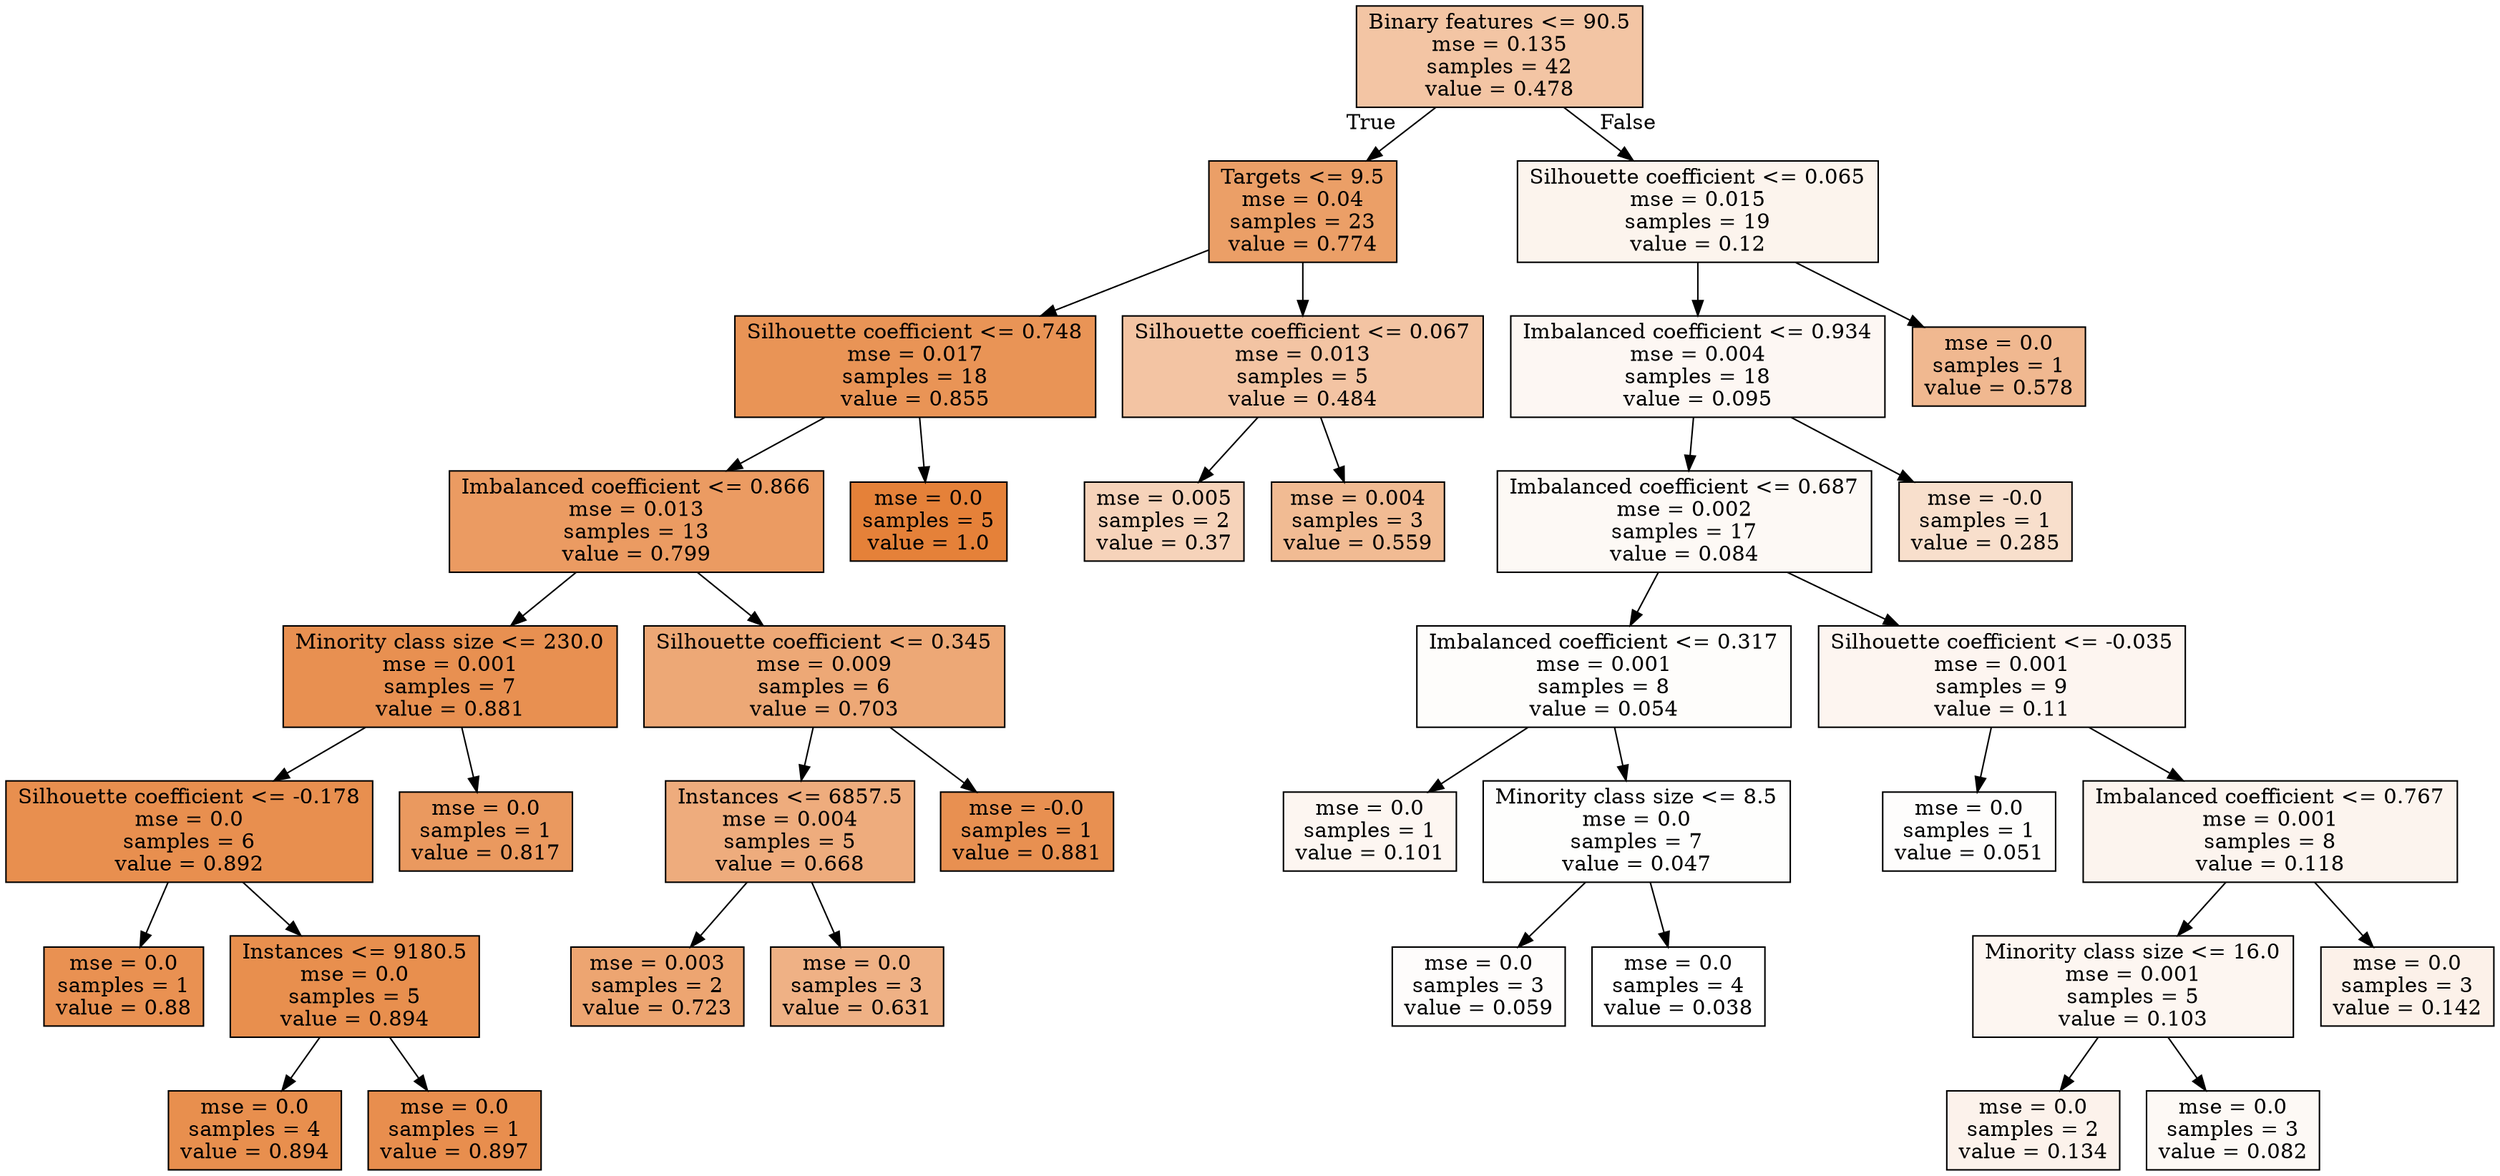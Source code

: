 digraph Tree {
node [shape=box, style="filled", color="black"] ;
0 [label="Binary features <= 90.5\nmse = 0.135\nsamples = 42\nvalue = 0.478", fillcolor="#e5813975"] ;
1 [label="Targets <= 9.5\nmse = 0.04\nsamples = 23\nvalue = 0.774", fillcolor="#e58139c3"] ;
0 -> 1 [labeldistance=2.5, labelangle=45, headlabel="True"] ;
2 [label="Silhouette coefficient <= 0.748\nmse = 0.017\nsamples = 18\nvalue = 0.855", fillcolor="#e58139d9"] ;
1 -> 2 ;
3 [label="Imbalanced coefficient <= 0.866\nmse = 0.013\nsamples = 13\nvalue = 0.799", fillcolor="#e58139ca"] ;
2 -> 3 ;
4 [label="Minority class size <= 230.0\nmse = 0.001\nsamples = 7\nvalue = 0.881", fillcolor="#e58139e0"] ;
3 -> 4 ;
5 [label="Silhouette coefficient <= -0.178\nmse = 0.0\nsamples = 6\nvalue = 0.892", fillcolor="#e58139e2"] ;
4 -> 5 ;
6 [label="mse = 0.0\nsamples = 1\nvalue = 0.88", fillcolor="#e58139df"] ;
5 -> 6 ;
7 [label="Instances <= 9180.5\nmse = 0.0\nsamples = 5\nvalue = 0.894", fillcolor="#e58139e3"] ;
5 -> 7 ;
8 [label="mse = 0.0\nsamples = 4\nvalue = 0.894", fillcolor="#e58139e3"] ;
7 -> 8 ;
9 [label="mse = 0.0\nsamples = 1\nvalue = 0.897", fillcolor="#e58139e4"] ;
7 -> 9 ;
10 [label="mse = 0.0\nsamples = 1\nvalue = 0.817", fillcolor="#e58139ce"] ;
4 -> 10 ;
11 [label="Silhouette coefficient <= 0.345\nmse = 0.009\nsamples = 6\nvalue = 0.703", fillcolor="#e58139b0"] ;
3 -> 11 ;
12 [label="Instances <= 6857.5\nmse = 0.004\nsamples = 5\nvalue = 0.668", fillcolor="#e58139a7"] ;
11 -> 12 ;
13 [label="mse = 0.003\nsamples = 2\nvalue = 0.723", fillcolor="#e58139b6"] ;
12 -> 13 ;
14 [label="mse = 0.0\nsamples = 3\nvalue = 0.631", fillcolor="#e581399d"] ;
12 -> 14 ;
15 [label="mse = -0.0\nsamples = 1\nvalue = 0.881", fillcolor="#e58139e0"] ;
11 -> 15 ;
16 [label="mse = 0.0\nsamples = 5\nvalue = 1.0", fillcolor="#e58139ff"] ;
2 -> 16 ;
17 [label="Silhouette coefficient <= 0.067\nmse = 0.013\nsamples = 5\nvalue = 0.484", fillcolor="#e5813976"] ;
1 -> 17 ;
18 [label="mse = 0.005\nsamples = 2\nvalue = 0.37", fillcolor="#e5813958"] ;
17 -> 18 ;
19 [label="mse = 0.004\nsamples = 3\nvalue = 0.559", fillcolor="#e581398a"] ;
17 -> 19 ;
20 [label="Silhouette coefficient <= 0.065\nmse = 0.015\nsamples = 19\nvalue = 0.12", fillcolor="#e5813916"] ;
0 -> 20 [labeldistance=2.5, labelangle=-45, headlabel="False"] ;
21 [label="Imbalanced coefficient <= 0.934\nmse = 0.004\nsamples = 18\nvalue = 0.095", fillcolor="#e581390f"] ;
20 -> 21 ;
22 [label="Imbalanced coefficient <= 0.687\nmse = 0.002\nsamples = 17\nvalue = 0.084", fillcolor="#e581390c"] ;
21 -> 22 ;
23 [label="Imbalanced coefficient <= 0.317\nmse = 0.001\nsamples = 8\nvalue = 0.054", fillcolor="#e5813904"] ;
22 -> 23 ;
24 [label="mse = 0.0\nsamples = 1\nvalue = 0.101", fillcolor="#e5813911"] ;
23 -> 24 ;
25 [label="Minority class size <= 8.5\nmse = 0.0\nsamples = 7\nvalue = 0.047", fillcolor="#e5813902"] ;
23 -> 25 ;
26 [label="mse = 0.0\nsamples = 3\nvalue = 0.059", fillcolor="#e5813905"] ;
25 -> 26 ;
27 [label="mse = 0.0\nsamples = 4\nvalue = 0.038", fillcolor="#e5813900"] ;
25 -> 27 ;
28 [label="Silhouette coefficient <= -0.035\nmse = 0.001\nsamples = 9\nvalue = 0.11", fillcolor="#e5813913"] ;
22 -> 28 ;
29 [label="mse = 0.0\nsamples = 1\nvalue = 0.051", fillcolor="#e5813903"] ;
28 -> 29 ;
30 [label="Imbalanced coefficient <= 0.767\nmse = 0.001\nsamples = 8\nvalue = 0.118", fillcolor="#e5813915"] ;
28 -> 30 ;
31 [label="Minority class size <= 16.0\nmse = 0.001\nsamples = 5\nvalue = 0.103", fillcolor="#e5813911"] ;
30 -> 31 ;
32 [label="mse = 0.0\nsamples = 2\nvalue = 0.134", fillcolor="#e5813919"] ;
31 -> 32 ;
33 [label="mse = 0.0\nsamples = 3\nvalue = 0.082", fillcolor="#e581390c"] ;
31 -> 33 ;
34 [label="mse = 0.0\nsamples = 3\nvalue = 0.142", fillcolor="#e581391c"] ;
30 -> 34 ;
35 [label="mse = -0.0\nsamples = 1\nvalue = 0.285", fillcolor="#e5813941"] ;
21 -> 35 ;
36 [label="mse = 0.0\nsamples = 1\nvalue = 0.578", fillcolor="#e581398f"] ;
20 -> 36 ;
}